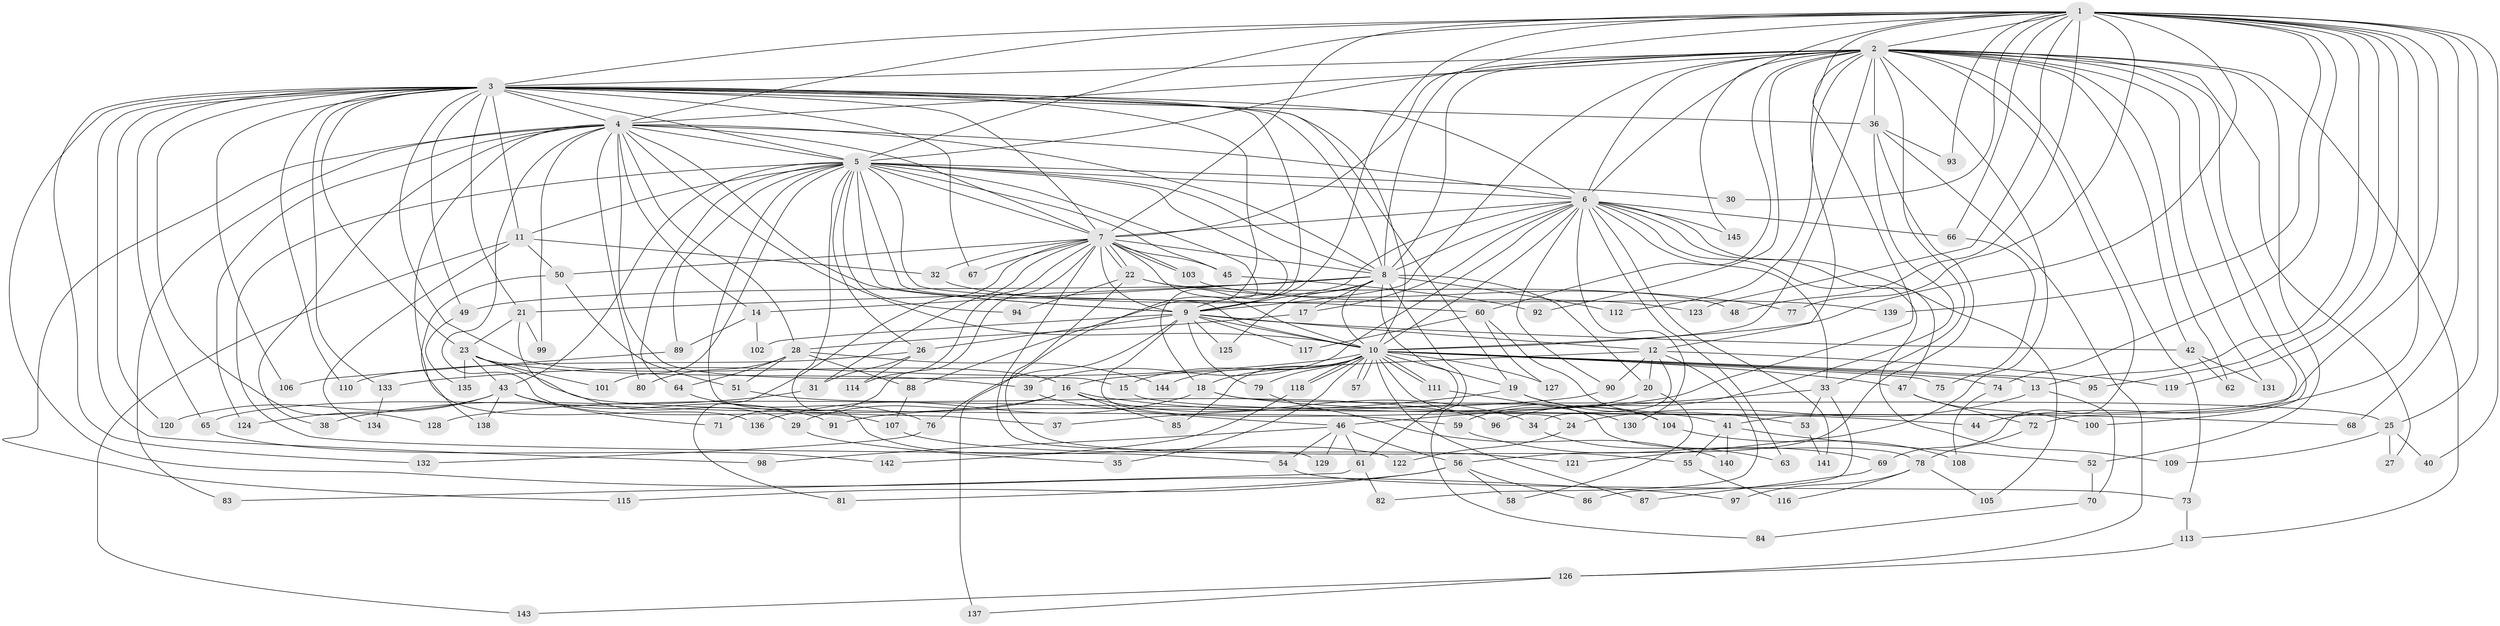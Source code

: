 // Generated by graph-tools (version 1.1) at 2025/44/03/09/25 04:44:25]
// undirected, 145 vertices, 315 edges
graph export_dot {
graph [start="1"]
  node [color=gray90,style=filled];
  1;
  2;
  3;
  4;
  5;
  6;
  7;
  8;
  9;
  10;
  11;
  12;
  13;
  14;
  15;
  16;
  17;
  18;
  19;
  20;
  21;
  22;
  23;
  24;
  25;
  26;
  27;
  28;
  29;
  30;
  31;
  32;
  33;
  34;
  35;
  36;
  37;
  38;
  39;
  40;
  41;
  42;
  43;
  44;
  45;
  46;
  47;
  48;
  49;
  50;
  51;
  52;
  53;
  54;
  55;
  56;
  57;
  58;
  59;
  60;
  61;
  62;
  63;
  64;
  65;
  66;
  67;
  68;
  69;
  70;
  71;
  72;
  73;
  74;
  75;
  76;
  77;
  78;
  79;
  80;
  81;
  82;
  83;
  84;
  85;
  86;
  87;
  88;
  89;
  90;
  91;
  92;
  93;
  94;
  95;
  96;
  97;
  98;
  99;
  100;
  101;
  102;
  103;
  104;
  105;
  106;
  107;
  108;
  109;
  110;
  111;
  112;
  113;
  114;
  115;
  116;
  117;
  118;
  119;
  120;
  121;
  122;
  123;
  124;
  125;
  126;
  127;
  128;
  129;
  130;
  131;
  132;
  133;
  134;
  135;
  136;
  137;
  138;
  139;
  140;
  141;
  142;
  143;
  144;
  145;
  1 -- 2;
  1 -- 3;
  1 -- 4;
  1 -- 5;
  1 -- 6;
  1 -- 7;
  1 -- 8;
  1 -- 9;
  1 -- 10;
  1 -- 13;
  1 -- 25;
  1 -- 30;
  1 -- 40;
  1 -- 41;
  1 -- 44;
  1 -- 48;
  1 -- 66;
  1 -- 68;
  1 -- 74;
  1 -- 77;
  1 -- 91;
  1 -- 93;
  1 -- 95;
  1 -- 119;
  1 -- 123;
  1 -- 139;
  2 -- 3;
  2 -- 4;
  2 -- 5;
  2 -- 6;
  2 -- 7;
  2 -- 8;
  2 -- 9;
  2 -- 10;
  2 -- 12;
  2 -- 27;
  2 -- 33;
  2 -- 36;
  2 -- 42;
  2 -- 52;
  2 -- 60;
  2 -- 62;
  2 -- 69;
  2 -- 72;
  2 -- 73;
  2 -- 92;
  2 -- 100;
  2 -- 112;
  2 -- 113;
  2 -- 121;
  2 -- 131;
  2 -- 145;
  3 -- 4;
  3 -- 5;
  3 -- 6;
  3 -- 7;
  3 -- 8;
  3 -- 9;
  3 -- 10;
  3 -- 11;
  3 -- 16;
  3 -- 19;
  3 -- 21;
  3 -- 23;
  3 -- 36;
  3 -- 49;
  3 -- 65;
  3 -- 67;
  3 -- 88;
  3 -- 97;
  3 -- 98;
  3 -- 106;
  3 -- 110;
  3 -- 120;
  3 -- 128;
  3 -- 132;
  3 -- 133;
  4 -- 5;
  4 -- 6;
  4 -- 7;
  4 -- 8;
  4 -- 9;
  4 -- 10;
  4 -- 14;
  4 -- 15;
  4 -- 28;
  4 -- 38;
  4 -- 80;
  4 -- 83;
  4 -- 99;
  4 -- 107;
  4 -- 115;
  4 -- 124;
  4 -- 136;
  5 -- 6;
  5 -- 7;
  5 -- 8;
  5 -- 9;
  5 -- 10;
  5 -- 11;
  5 -- 18;
  5 -- 26;
  5 -- 30;
  5 -- 37;
  5 -- 43;
  5 -- 45;
  5 -- 54;
  5 -- 60;
  5 -- 64;
  5 -- 89;
  5 -- 94;
  5 -- 101;
  5 -- 122;
  5 -- 137;
  6 -- 7;
  6 -- 8;
  6 -- 9;
  6 -- 10;
  6 -- 17;
  6 -- 33;
  6 -- 39;
  6 -- 47;
  6 -- 63;
  6 -- 66;
  6 -- 90;
  6 -- 105;
  6 -- 109;
  6 -- 130;
  6 -- 141;
  6 -- 145;
  7 -- 8;
  7 -- 9;
  7 -- 10;
  7 -- 22;
  7 -- 22;
  7 -- 31;
  7 -- 32;
  7 -- 45;
  7 -- 50;
  7 -- 67;
  7 -- 71;
  7 -- 81;
  7 -- 103;
  7 -- 103;
  7 -- 114;
  7 -- 129;
  8 -- 9;
  8 -- 10;
  8 -- 14;
  8 -- 17;
  8 -- 20;
  8 -- 21;
  8 -- 49;
  8 -- 61;
  8 -- 84;
  8 -- 112;
  8 -- 125;
  9 -- 10;
  9 -- 12;
  9 -- 24;
  9 -- 26;
  9 -- 42;
  9 -- 76;
  9 -- 79;
  9 -- 102;
  9 -- 117;
  9 -- 125;
  10 -- 13;
  10 -- 15;
  10 -- 18;
  10 -- 19;
  10 -- 35;
  10 -- 47;
  10 -- 57;
  10 -- 57;
  10 -- 74;
  10 -- 75;
  10 -- 78;
  10 -- 79;
  10 -- 85;
  10 -- 87;
  10 -- 95;
  10 -- 111;
  10 -- 111;
  10 -- 118;
  10 -- 118;
  10 -- 127;
  10 -- 133;
  10 -- 144;
  11 -- 32;
  11 -- 50;
  11 -- 134;
  11 -- 143;
  12 -- 16;
  12 -- 20;
  12 -- 34;
  12 -- 82;
  12 -- 90;
  12 -- 119;
  13 -- 24;
  13 -- 70;
  14 -- 89;
  14 -- 102;
  15 -- 44;
  16 -- 29;
  16 -- 34;
  16 -- 41;
  16 -- 65;
  16 -- 85;
  17 -- 28;
  18 -- 25;
  18 -- 68;
  18 -- 136;
  19 -- 37;
  19 -- 53;
  19 -- 104;
  20 -- 58;
  20 -- 59;
  21 -- 23;
  21 -- 29;
  21 -- 99;
  22 -- 48;
  22 -- 55;
  22 -- 77;
  22 -- 94;
  23 -- 39;
  23 -- 43;
  23 -- 59;
  23 -- 101;
  23 -- 135;
  24 -- 122;
  25 -- 27;
  25 -- 40;
  25 -- 109;
  26 -- 31;
  26 -- 110;
  26 -- 114;
  28 -- 51;
  28 -- 64;
  28 -- 80;
  28 -- 88;
  28 -- 144;
  29 -- 35;
  31 -- 38;
  32 -- 123;
  33 -- 46;
  33 -- 53;
  33 -- 86;
  34 -- 63;
  36 -- 56;
  36 -- 93;
  36 -- 96;
  36 -- 126;
  39 -- 46;
  41 -- 52;
  41 -- 55;
  41 -- 140;
  42 -- 62;
  42 -- 131;
  43 -- 71;
  43 -- 91;
  43 -- 120;
  43 -- 124;
  43 -- 138;
  45 -- 92;
  46 -- 54;
  46 -- 56;
  46 -- 61;
  46 -- 98;
  46 -- 129;
  47 -- 72;
  47 -- 100;
  49 -- 135;
  50 -- 51;
  50 -- 138;
  51 -- 96;
  52 -- 70;
  53 -- 141;
  54 -- 73;
  55 -- 116;
  56 -- 58;
  56 -- 81;
  56 -- 86;
  56 -- 115;
  59 -- 69;
  60 -- 104;
  60 -- 117;
  60 -- 127;
  61 -- 82;
  61 -- 83;
  64 -- 76;
  65 -- 142;
  66 -- 75;
  69 -- 87;
  70 -- 84;
  72 -- 78;
  73 -- 113;
  74 -- 108;
  76 -- 132;
  78 -- 97;
  78 -- 105;
  78 -- 116;
  79 -- 140;
  88 -- 107;
  89 -- 106;
  90 -- 128;
  103 -- 139;
  104 -- 108;
  107 -- 121;
  111 -- 130;
  113 -- 126;
  118 -- 142;
  126 -- 137;
  126 -- 143;
  133 -- 134;
}
